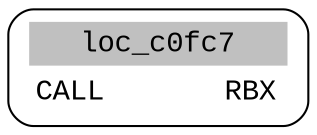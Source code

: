 digraph asm_graph {
1941 [
shape="Mrecord" fontname="Courier New"label =<<table border="0" cellborder="0" cellpadding="3"><tr><td align="center" colspan="2" bgcolor="grey">loc_c0fc7</td></tr><tr><td align="left">CALL       RBX</td></tr></table>> ];
}
